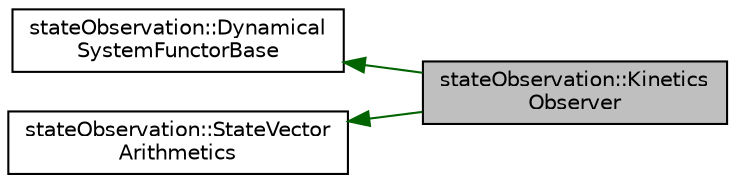 digraph "stateObservation::KineticsObserver"
{
 // LATEX_PDF_SIZE
  edge [fontname="Helvetica",fontsize="10",labelfontname="Helvetica",labelfontsize="10"];
  node [fontname="Helvetica",fontsize="10",shape=record];
  rankdir="LR";
  Node1 [label="stateObservation::Kinetics\lObserver",height=0.2,width=0.4,color="black", fillcolor="grey75", style="filled", fontcolor="black",tooltip="This observer estimates the kinematics, the external forces, the bias on the gyrometers measurements,..."];
  Node2 -> Node1 [dir="back",color="darkgreen",fontsize="10",style="solid",fontname="Helvetica"];
  Node2 [label="stateObservation::Dynamical\lSystemFunctorBase",height=0.2,width=0.4,color="black", fillcolor="white", style="filled",URL="$classstateObservation_1_1DynamicalSystemFunctorBase.html",tooltip="This is the base class of any functor that describes the dynamics of the state and the measurement...."];
  Node3 -> Node1 [dir="back",color="darkgreen",fontsize="10",style="solid",fontname="Helvetica"];
  Node3 [label="stateObservation::StateVector\lArithmetics",height=0.2,width=0.4,color="black", fillcolor="white", style="filled",URL="$classstateObservation_1_1StateVectorArithmetics.html",tooltip="This class is used to customize the way the difference between measurements, the state update functio..."];
}
